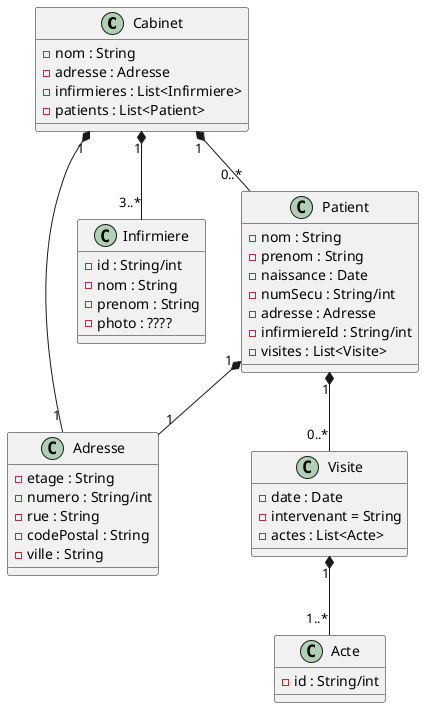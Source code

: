 @startuml
/'A verifier le type de id, numero, photo'/
/'A verifier class visite et acte'/

class Cabinet {
  - nom : String
  - adresse : Adresse
  - infirmieres : List<Infirmiere>
  - patients : List<Patient>
}

class Adresse {
  - etage : String
  - numero : String/int
  - rue : String
  - codePostal : String
  - ville : String
}

class Infirmiere {
  - id : String/int
  - nom : String
  - prenom : String
  - photo : ????
}

class Patient {
  - nom : String
  - prenom : String
  - naissance : Date
  - numSecu : String/int
  - adresse : Adresse
  - infirmiereId : String/int
  - visites : List<Visite>
}

class Visite {
  - date : Date
  - intervenant = String  
  - actes : List<Acte>
}

class Acte {
  - id : String/int
}

' Relations
Cabinet "1" *-- "1" Adresse
Cabinet "1" *-- "3..*" Infirmiere
Cabinet "1" *-- "0..*" Patient
Patient "1" *-- "1" Adresse
Patient "1" *-- "0..*" Visite
Visite "1" *-- "1..*" Acte
@enduml